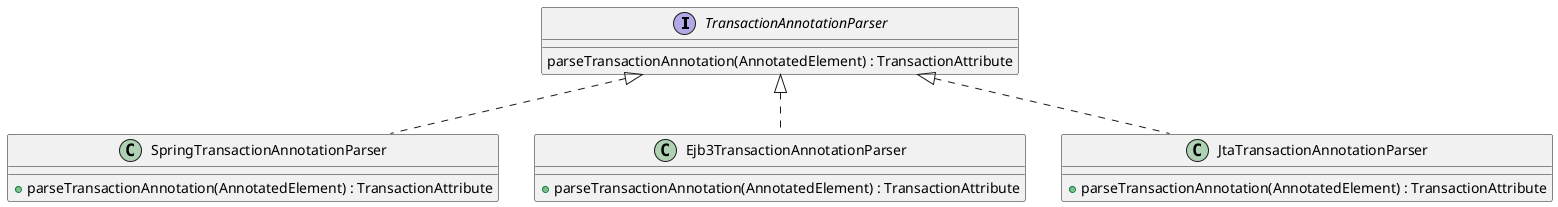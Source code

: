 @startuml
interface TransactionAnnotationParser {
    parseTransactionAnnotation(AnnotatedElement) : TransactionAttribute
}

class SpringTransactionAnnotationParser implements TransactionAnnotationParser {
    +parseTransactionAnnotation(AnnotatedElement) : TransactionAttribute
}
class Ejb3TransactionAnnotationParser implements TransactionAnnotationParser {
    +parseTransactionAnnotation(AnnotatedElement) : TransactionAttribute
}
class JtaTransactionAnnotationParser implements TransactionAnnotationParser {
    +parseTransactionAnnotation(AnnotatedElement) : TransactionAttribute
}

@enduml